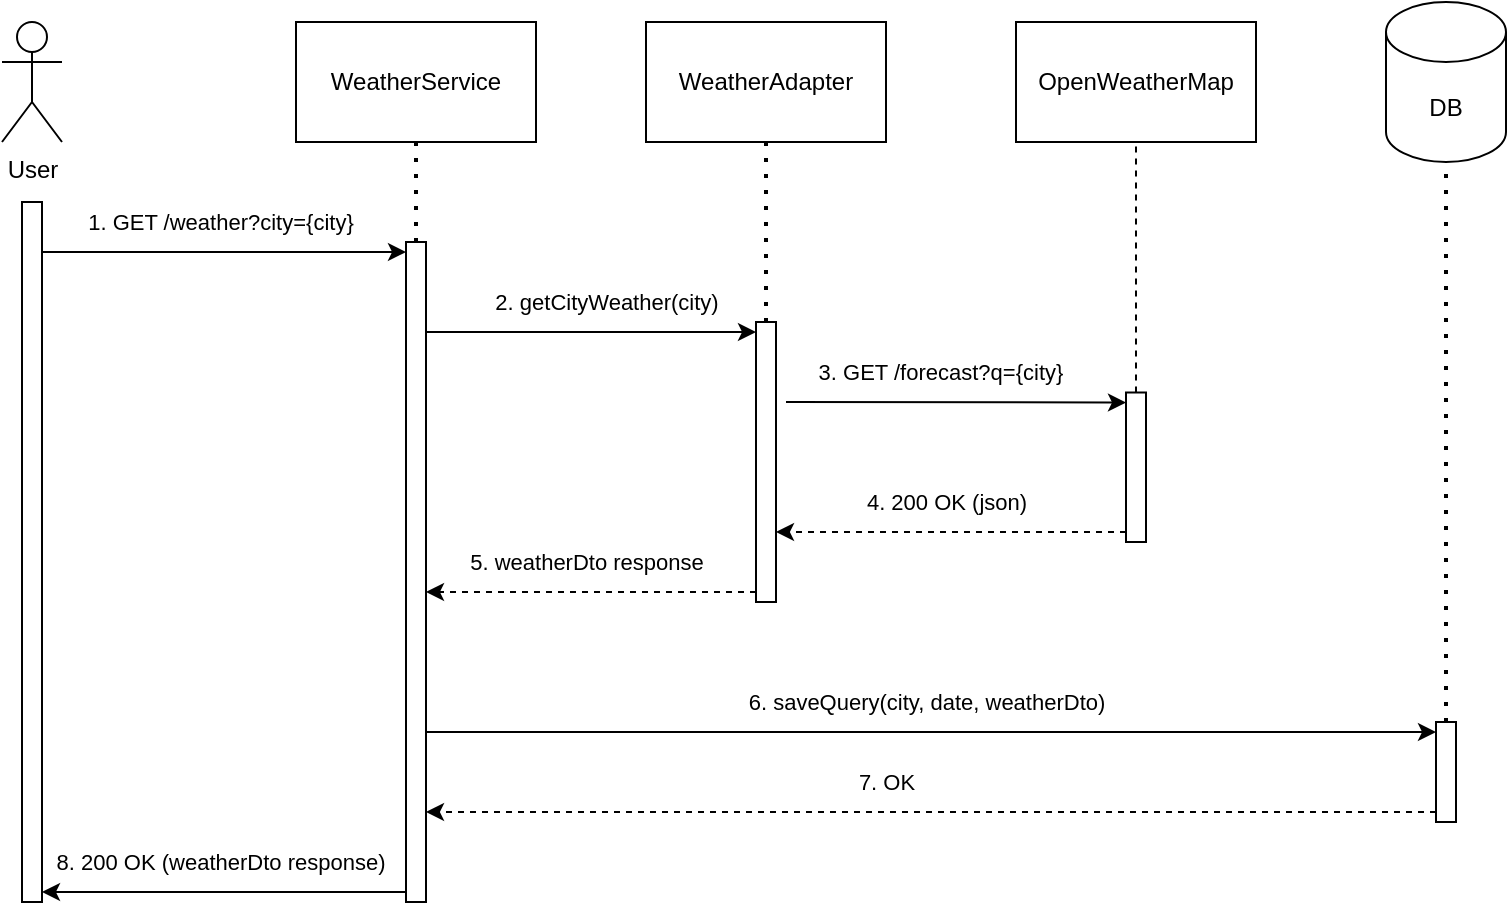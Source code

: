 <mxfile version="27.0.9">
  <diagram name="Page-1" id="y77cclolXJH1d-iR-_je">
    <mxGraphModel dx="1426" dy="841" grid="1" gridSize="10" guides="1" tooltips="1" connect="1" arrows="1" fold="1" page="1" pageScale="1" pageWidth="850" pageHeight="1100" math="0" shadow="0">
      <root>
        <mxCell id="0" />
        <mxCell id="1" parent="0" />
        <mxCell id="K7RBNJFrWGl_wbVn5ILR-1" value="User" style="shape=umlActor;verticalLabelPosition=bottom;verticalAlign=top;html=1;outlineConnect=0;" vertex="1" parent="1">
          <mxGeometry x="8" y="90" width="30" height="60" as="geometry" />
        </mxCell>
        <mxCell id="K7RBNJFrWGl_wbVn5ILR-2" value="" style="html=1;points=[[0,0,0,0,5],[0,1,0,0,-5],[1,0,0,0,5],[1,1,0,0,-5]];perimeter=orthogonalPerimeter;outlineConnect=0;targetShapes=umlLifeline;portConstraint=eastwest;newEdgeStyle={&quot;curved&quot;:0,&quot;rounded&quot;:0};" vertex="1" parent="1">
          <mxGeometry x="18" y="180" width="10" height="350" as="geometry" />
        </mxCell>
        <mxCell id="K7RBNJFrWGl_wbVn5ILR-3" value="" style="endArrow=classic;html=1;rounded=0;entryX=0;entryY=0;entryDx=0;entryDy=5;entryPerimeter=0;" edge="1" parent="1" source="K7RBNJFrWGl_wbVn5ILR-2" target="K7RBNJFrWGl_wbVn5ILR-9">
          <mxGeometry width="50" height="50" relative="1" as="geometry">
            <mxPoint x="299" y="330" as="sourcePoint" />
            <mxPoint x="190" y="200" as="targetPoint" />
          </mxGeometry>
        </mxCell>
        <mxCell id="K7RBNJFrWGl_wbVn5ILR-14" value="1. GET /weather?city={city}" style="edgeLabel;html=1;align=center;verticalAlign=middle;resizable=0;points=[];" vertex="1" connectable="0" parent="K7RBNJFrWGl_wbVn5ILR-3">
          <mxGeometry x="-0.28" y="3" relative="1" as="geometry">
            <mxPoint x="23" y="-12" as="offset" />
          </mxGeometry>
        </mxCell>
        <mxCell id="K7RBNJFrWGl_wbVn5ILR-4" value="WeatherService" style="rounded=0;whiteSpace=wrap;html=1;" vertex="1" parent="1">
          <mxGeometry x="155" y="90" width="120" height="60" as="geometry" />
        </mxCell>
        <mxCell id="K7RBNJFrWGl_wbVn5ILR-5" value="WeatherAdapter" style="rounded=0;whiteSpace=wrap;html=1;" vertex="1" parent="1">
          <mxGeometry x="330" y="90" width="120" height="60" as="geometry" />
        </mxCell>
        <mxCell id="K7RBNJFrWGl_wbVn5ILR-6" value="OpenWeatherMap" style="rounded=0;whiteSpace=wrap;html=1;" vertex="1" parent="1">
          <mxGeometry x="515" y="90" width="120" height="60" as="geometry" />
        </mxCell>
        <mxCell id="K7RBNJFrWGl_wbVn5ILR-8" value="DB" style="shape=cylinder3;whiteSpace=wrap;html=1;boundedLbl=1;backgroundOutline=1;size=15;" vertex="1" parent="1">
          <mxGeometry x="700" y="80" width="60" height="80" as="geometry" />
        </mxCell>
        <mxCell id="K7RBNJFrWGl_wbVn5ILR-9" value="" style="html=1;points=[[0,0,0,0,5],[0,1,0,0,-5],[1,0,0,0,5],[1,1,0,0,-5]];perimeter=orthogonalPerimeter;outlineConnect=0;targetShapes=umlLifeline;portConstraint=eastwest;newEdgeStyle={&quot;curved&quot;:0,&quot;rounded&quot;:0};" vertex="1" parent="1">
          <mxGeometry x="210" y="200" width="10" height="330" as="geometry" />
        </mxCell>
        <mxCell id="K7RBNJFrWGl_wbVn5ILR-10" value="" style="html=1;points=[[0,0,0,0,5],[0,1,0,0,-5],[1,0,0,0,5],[1,1,0,0,-5]];perimeter=orthogonalPerimeter;outlineConnect=0;targetShapes=umlLifeline;portConstraint=eastwest;newEdgeStyle={&quot;curved&quot;:0,&quot;rounded&quot;:0};" vertex="1" parent="1">
          <mxGeometry x="385" y="240" width="10" height="140" as="geometry" />
        </mxCell>
        <mxCell id="K7RBNJFrWGl_wbVn5ILR-11" value="" style="html=1;points=[[0,0,0,0,5],[0,1,0,0,-5],[1,0,0,0,5],[1,1,0,0,-5]];perimeter=orthogonalPerimeter;outlineConnect=0;targetShapes=umlLifeline;portConstraint=eastwest;newEdgeStyle={&quot;curved&quot;:0,&quot;rounded&quot;:0};" vertex="1" parent="1">
          <mxGeometry x="570" y="275.25" width="10" height="74.75" as="geometry" />
        </mxCell>
        <mxCell id="K7RBNJFrWGl_wbVn5ILR-12" value="" style="html=1;points=[[0,0,0,0,5],[0,1,0,0,-5],[1,0,0,0,5],[1,1,0,0,-5]];perimeter=orthogonalPerimeter;outlineConnect=0;targetShapes=umlLifeline;portConstraint=eastwest;newEdgeStyle={&quot;curved&quot;:0,&quot;rounded&quot;:0};" vertex="1" parent="1">
          <mxGeometry x="725" y="440" width="10" height="50" as="geometry" />
        </mxCell>
        <mxCell id="K7RBNJFrWGl_wbVn5ILR-13" value="" style="endArrow=classic;html=1;rounded=0;entryX=0;entryY=0;entryDx=0;entryDy=5;entryPerimeter=0;" edge="1" parent="1" source="K7RBNJFrWGl_wbVn5ILR-9" target="K7RBNJFrWGl_wbVn5ILR-10">
          <mxGeometry width="50" height="50" relative="1" as="geometry">
            <mxPoint x="670" y="460" as="sourcePoint" />
            <mxPoint x="380" y="245" as="targetPoint" />
          </mxGeometry>
        </mxCell>
        <mxCell id="K7RBNJFrWGl_wbVn5ILR-15" value="2. getCityWeather(city)" style="edgeLabel;html=1;align=center;verticalAlign=middle;resizable=0;points=[];" vertex="1" connectable="0" parent="K7RBNJFrWGl_wbVn5ILR-13">
          <mxGeometry x="-0.358" y="1" relative="1" as="geometry">
            <mxPoint x="37" y="-14" as="offset" />
          </mxGeometry>
        </mxCell>
        <mxCell id="K7RBNJFrWGl_wbVn5ILR-16" value="" style="endArrow=classic;html=1;rounded=0;entryX=0;entryY=0;entryDx=0;entryDy=5;entryPerimeter=0;exitX=1.5;exitY=0.286;exitDx=0;exitDy=0;exitPerimeter=0;" edge="1" parent="1" source="K7RBNJFrWGl_wbVn5ILR-10" target="K7RBNJFrWGl_wbVn5ILR-11">
          <mxGeometry width="50" height="50" relative="1" as="geometry">
            <mxPoint x="398" y="268" as="sourcePoint" />
            <mxPoint x="642.5" y="240" as="targetPoint" />
          </mxGeometry>
        </mxCell>
        <mxCell id="K7RBNJFrWGl_wbVn5ILR-17" value="3. GET /forecast?q={city}" style="edgeLabel;html=1;align=center;verticalAlign=middle;resizable=0;points=[];" vertex="1" connectable="0" parent="K7RBNJFrWGl_wbVn5ILR-16">
          <mxGeometry x="-0.358" y="1" relative="1" as="geometry">
            <mxPoint x="22" y="-14" as="offset" />
          </mxGeometry>
        </mxCell>
        <mxCell id="K7RBNJFrWGl_wbVn5ILR-18" value="" style="endArrow=classic;html=1;rounded=0;exitX=0;exitY=1;exitDx=0;exitDy=-5;exitPerimeter=0;dashed=1;" edge="1" parent="1" source="K7RBNJFrWGl_wbVn5ILR-11" target="K7RBNJFrWGl_wbVn5ILR-10">
          <mxGeometry width="50" height="50" relative="1" as="geometry">
            <mxPoint x="480" y="440" as="sourcePoint" />
            <mxPoint x="530" y="390" as="targetPoint" />
          </mxGeometry>
        </mxCell>
        <mxCell id="K7RBNJFrWGl_wbVn5ILR-19" value="4. 200 OK (json)" style="edgeLabel;html=1;align=center;verticalAlign=middle;resizable=0;points=[];" vertex="1" connectable="0" parent="K7RBNJFrWGl_wbVn5ILR-18">
          <mxGeometry x="0.246" y="-2" relative="1" as="geometry">
            <mxPoint x="19" y="-13" as="offset" />
          </mxGeometry>
        </mxCell>
        <mxCell id="K7RBNJFrWGl_wbVn5ILR-20" value="" style="endArrow=classic;html=1;rounded=0;exitX=0;exitY=1;exitDx=0;exitDy=-5;exitPerimeter=0;dashed=1;" edge="1" parent="1" source="K7RBNJFrWGl_wbVn5ILR-10" target="K7RBNJFrWGl_wbVn5ILR-9">
          <mxGeometry width="50" height="50" relative="1" as="geometry">
            <mxPoint x="670" y="460" as="sourcePoint" />
            <mxPoint x="720" y="410" as="targetPoint" />
          </mxGeometry>
        </mxCell>
        <mxCell id="K7RBNJFrWGl_wbVn5ILR-21" value="5. weatherDto response" style="edgeLabel;html=1;align=center;verticalAlign=middle;resizable=0;points=[];" vertex="1" connectable="0" parent="K7RBNJFrWGl_wbVn5ILR-20">
          <mxGeometry x="0.612" y="3" relative="1" as="geometry">
            <mxPoint x="48" y="-18" as="offset" />
          </mxGeometry>
        </mxCell>
        <mxCell id="K7RBNJFrWGl_wbVn5ILR-22" value="" style="endArrow=classic;html=1;rounded=0;entryX=0;entryY=0;entryDx=0;entryDy=5;entryPerimeter=0;" edge="1" parent="1" source="K7RBNJFrWGl_wbVn5ILR-9" target="K7RBNJFrWGl_wbVn5ILR-12">
          <mxGeometry width="50" height="50" relative="1" as="geometry">
            <mxPoint x="670" y="460" as="sourcePoint" />
            <mxPoint x="720" y="410" as="targetPoint" />
          </mxGeometry>
        </mxCell>
        <mxCell id="K7RBNJFrWGl_wbVn5ILR-23" value="6. saveQuery(city, date, weatherDto)" style="edgeLabel;html=1;align=center;verticalAlign=middle;resizable=0;points=[];" vertex="1" connectable="0" parent="K7RBNJFrWGl_wbVn5ILR-22">
          <mxGeometry x="-0.133" y="1" relative="1" as="geometry">
            <mxPoint x="31" y="-14" as="offset" />
          </mxGeometry>
        </mxCell>
        <mxCell id="K7RBNJFrWGl_wbVn5ILR-24" value="" style="endArrow=classic;html=1;rounded=0;exitX=0;exitY=1;exitDx=0;exitDy=-5;exitPerimeter=0;dashed=1;" edge="1" parent="1" source="K7RBNJFrWGl_wbVn5ILR-12" target="K7RBNJFrWGl_wbVn5ILR-9">
          <mxGeometry width="50" height="50" relative="1" as="geometry">
            <mxPoint x="670" y="460" as="sourcePoint" />
            <mxPoint x="720" y="410" as="targetPoint" />
          </mxGeometry>
        </mxCell>
        <mxCell id="K7RBNJFrWGl_wbVn5ILR-25" value="7. OK" style="edgeLabel;html=1;align=center;verticalAlign=middle;resizable=0;points=[];" vertex="1" connectable="0" parent="K7RBNJFrWGl_wbVn5ILR-24">
          <mxGeometry x="0.042" y="-1" relative="1" as="geometry">
            <mxPoint x="-12" y="-14" as="offset" />
          </mxGeometry>
        </mxCell>
        <mxCell id="K7RBNJFrWGl_wbVn5ILR-26" value="" style="endArrow=classic;html=1;rounded=0;exitX=0;exitY=1;exitDx=0;exitDy=-5;exitPerimeter=0;" edge="1" parent="1" source="K7RBNJFrWGl_wbVn5ILR-9" target="K7RBNJFrWGl_wbVn5ILR-2">
          <mxGeometry width="50" height="50" relative="1" as="geometry">
            <mxPoint x="670" y="460" as="sourcePoint" />
            <mxPoint x="720" y="410" as="targetPoint" />
          </mxGeometry>
        </mxCell>
        <mxCell id="K7RBNJFrWGl_wbVn5ILR-27" value="8. 200 OK (weatherDto response)" style="edgeLabel;html=1;align=center;verticalAlign=middle;resizable=0;points=[];" vertex="1" connectable="0" parent="K7RBNJFrWGl_wbVn5ILR-26">
          <mxGeometry x="0.267" y="1" relative="1" as="geometry">
            <mxPoint x="22" y="-16" as="offset" />
          </mxGeometry>
        </mxCell>
        <mxCell id="K7RBNJFrWGl_wbVn5ILR-28" value="" style="endArrow=none;dashed=1;html=1;dashPattern=1 3;strokeWidth=2;rounded=0;" edge="1" parent="1" source="K7RBNJFrWGl_wbVn5ILR-12" target="K7RBNJFrWGl_wbVn5ILR-8">
          <mxGeometry width="50" height="50" relative="1" as="geometry">
            <mxPoint x="670" y="460" as="sourcePoint" />
            <mxPoint x="720" y="410" as="targetPoint" />
          </mxGeometry>
        </mxCell>
        <mxCell id="K7RBNJFrWGl_wbVn5ILR-29" value="" style="endArrow=none;dashed=1;html=1;rounded=0;" edge="1" parent="1" source="K7RBNJFrWGl_wbVn5ILR-11" target="K7RBNJFrWGl_wbVn5ILR-6">
          <mxGeometry width="50" height="50" relative="1" as="geometry">
            <mxPoint x="670" y="460" as="sourcePoint" />
            <mxPoint x="720" y="410" as="targetPoint" />
          </mxGeometry>
        </mxCell>
        <mxCell id="K7RBNJFrWGl_wbVn5ILR-30" value="" style="endArrow=none;dashed=1;html=1;dashPattern=1 3;strokeWidth=2;rounded=0;" edge="1" parent="1" source="K7RBNJFrWGl_wbVn5ILR-10" target="K7RBNJFrWGl_wbVn5ILR-5">
          <mxGeometry width="50" height="50" relative="1" as="geometry">
            <mxPoint x="670" y="460" as="sourcePoint" />
            <mxPoint x="720" y="410" as="targetPoint" />
          </mxGeometry>
        </mxCell>
        <mxCell id="K7RBNJFrWGl_wbVn5ILR-31" value="" style="endArrow=none;dashed=1;html=1;dashPattern=1 3;strokeWidth=2;rounded=0;" edge="1" parent="1" source="K7RBNJFrWGl_wbVn5ILR-9" target="K7RBNJFrWGl_wbVn5ILR-4">
          <mxGeometry width="50" height="50" relative="1" as="geometry">
            <mxPoint x="670" y="460" as="sourcePoint" />
            <mxPoint x="720" y="410" as="targetPoint" />
          </mxGeometry>
        </mxCell>
      </root>
    </mxGraphModel>
  </diagram>
</mxfile>
